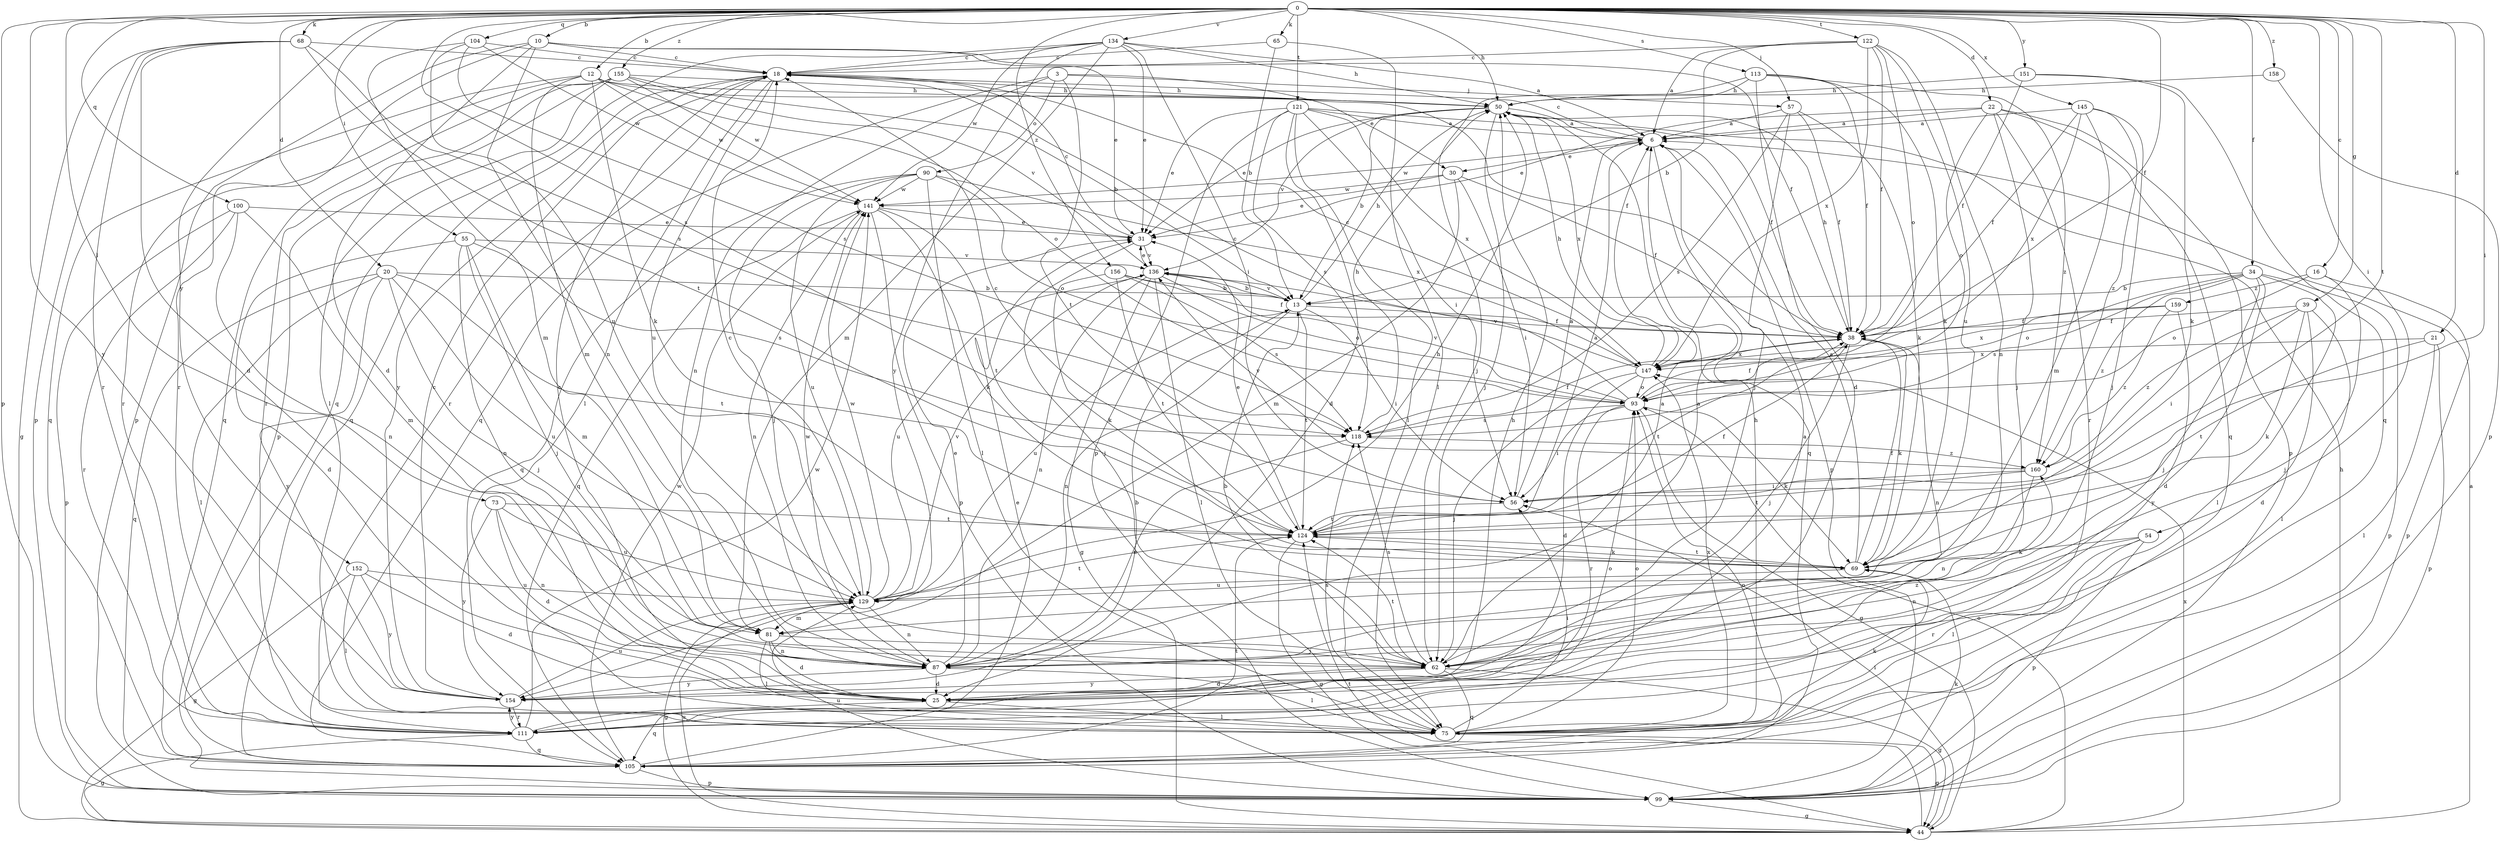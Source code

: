strict digraph  {
0;
3;
6;
10;
12;
13;
16;
18;
20;
21;
22;
25;
30;
31;
34;
38;
39;
44;
50;
54;
55;
56;
57;
62;
65;
68;
69;
73;
75;
81;
87;
90;
93;
99;
100;
104;
105;
111;
113;
118;
121;
122;
124;
129;
134;
136;
141;
145;
147;
151;
152;
154;
155;
156;
158;
159;
160;
0 -> 10  [label=b];
0 -> 12  [label=b];
0 -> 16  [label=c];
0 -> 20  [label=d];
0 -> 21  [label=d];
0 -> 22  [label=d];
0 -> 34  [label=f];
0 -> 38  [label=f];
0 -> 39  [label=g];
0 -> 50  [label=h];
0 -> 54  [label=i];
0 -> 55  [label=i];
0 -> 56  [label=i];
0 -> 57  [label=j];
0 -> 65  [label=k];
0 -> 68  [label=k];
0 -> 73  [label=l];
0 -> 99  [label=p];
0 -> 100  [label=q];
0 -> 104  [label=q];
0 -> 113  [label=s];
0 -> 118  [label=s];
0 -> 121  [label=t];
0 -> 122  [label=t];
0 -> 124  [label=t];
0 -> 134  [label=v];
0 -> 145  [label=x];
0 -> 151  [label=y];
0 -> 152  [label=y];
0 -> 154  [label=y];
0 -> 155  [label=z];
0 -> 156  [label=z];
0 -> 158  [label=z];
3 -> 30  [label=e];
3 -> 57  [label=j];
3 -> 87  [label=n];
3 -> 90  [label=o];
3 -> 105  [label=q];
3 -> 124  [label=t];
6 -> 18  [label=c];
6 -> 30  [label=e];
6 -> 99  [label=p];
6 -> 105  [label=q];
6 -> 141  [label=w];
10 -> 18  [label=c];
10 -> 25  [label=d];
10 -> 31  [label=e];
10 -> 38  [label=f];
10 -> 87  [label=n];
10 -> 99  [label=p];
10 -> 111  [label=r];
12 -> 38  [label=f];
12 -> 50  [label=h];
12 -> 69  [label=k];
12 -> 81  [label=m];
12 -> 93  [label=o];
12 -> 105  [label=q];
12 -> 111  [label=r];
12 -> 141  [label=w];
13 -> 38  [label=f];
13 -> 50  [label=h];
13 -> 56  [label=i];
13 -> 87  [label=n];
13 -> 124  [label=t];
13 -> 129  [label=u];
13 -> 136  [label=v];
16 -> 62  [label=j];
16 -> 93  [label=o];
16 -> 99  [label=p];
16 -> 159  [label=z];
18 -> 50  [label=h];
18 -> 75  [label=l];
18 -> 105  [label=q];
18 -> 111  [label=r];
18 -> 129  [label=u];
18 -> 154  [label=y];
20 -> 13  [label=b];
20 -> 62  [label=j];
20 -> 75  [label=l];
20 -> 105  [label=q];
20 -> 124  [label=t];
20 -> 129  [label=u];
20 -> 154  [label=y];
21 -> 75  [label=l];
21 -> 99  [label=p];
21 -> 124  [label=t];
21 -> 147  [label=x];
22 -> 6  [label=a];
22 -> 31  [label=e];
22 -> 62  [label=j];
22 -> 93  [label=o];
22 -> 99  [label=p];
22 -> 105  [label=q];
22 -> 111  [label=r];
25 -> 18  [label=c];
25 -> 75  [label=l];
25 -> 105  [label=q];
25 -> 160  [label=z];
30 -> 31  [label=e];
30 -> 38  [label=f];
30 -> 56  [label=i];
30 -> 81  [label=m];
30 -> 141  [label=w];
31 -> 18  [label=c];
31 -> 62  [label=j];
31 -> 136  [label=v];
34 -> 13  [label=b];
34 -> 25  [label=d];
34 -> 62  [label=j];
34 -> 75  [label=l];
34 -> 93  [label=o];
34 -> 99  [label=p];
34 -> 118  [label=s];
34 -> 160  [label=z];
38 -> 50  [label=h];
38 -> 62  [label=j];
38 -> 69  [label=k];
38 -> 87  [label=n];
38 -> 124  [label=t];
38 -> 147  [label=x];
39 -> 25  [label=d];
39 -> 38  [label=f];
39 -> 56  [label=i];
39 -> 69  [label=k];
39 -> 75  [label=l];
39 -> 160  [label=z];
44 -> 6  [label=a];
44 -> 50  [label=h];
44 -> 56  [label=i];
44 -> 93  [label=o];
44 -> 124  [label=t];
44 -> 129  [label=u];
44 -> 147  [label=x];
50 -> 6  [label=a];
50 -> 13  [label=b];
50 -> 31  [label=e];
50 -> 62  [label=j];
50 -> 136  [label=v];
50 -> 147  [label=x];
54 -> 69  [label=k];
54 -> 75  [label=l];
54 -> 87  [label=n];
54 -> 99  [label=p];
54 -> 111  [label=r];
55 -> 25  [label=d];
55 -> 62  [label=j];
55 -> 81  [label=m];
55 -> 87  [label=n];
55 -> 118  [label=s];
55 -> 136  [label=v];
56 -> 6  [label=a];
56 -> 18  [label=c];
56 -> 124  [label=t];
57 -> 6  [label=a];
57 -> 38  [label=f];
57 -> 62  [label=j];
57 -> 69  [label=k];
57 -> 118  [label=s];
62 -> 6  [label=a];
62 -> 13  [label=b];
62 -> 25  [label=d];
62 -> 44  [label=g];
62 -> 105  [label=q];
62 -> 118  [label=s];
62 -> 124  [label=t];
62 -> 154  [label=y];
65 -> 13  [label=b];
65 -> 18  [label=c];
65 -> 75  [label=l];
68 -> 18  [label=c];
68 -> 25  [label=d];
68 -> 44  [label=g];
68 -> 99  [label=p];
68 -> 111  [label=r];
68 -> 118  [label=s];
68 -> 124  [label=t];
69 -> 6  [label=a];
69 -> 38  [label=f];
69 -> 124  [label=t];
69 -> 129  [label=u];
73 -> 25  [label=d];
73 -> 87  [label=n];
73 -> 124  [label=t];
73 -> 129  [label=u];
73 -> 154  [label=y];
75 -> 44  [label=g];
75 -> 50  [label=h];
75 -> 56  [label=i];
75 -> 69  [label=k];
75 -> 93  [label=o];
75 -> 118  [label=s];
75 -> 147  [label=x];
81 -> 25  [label=d];
81 -> 62  [label=j];
81 -> 75  [label=l];
81 -> 87  [label=n];
87 -> 6  [label=a];
87 -> 25  [label=d];
87 -> 31  [label=e];
87 -> 75  [label=l];
87 -> 141  [label=w];
87 -> 154  [label=y];
90 -> 62  [label=j];
90 -> 75  [label=l];
90 -> 93  [label=o];
90 -> 105  [label=q];
90 -> 129  [label=u];
90 -> 141  [label=w];
90 -> 147  [label=x];
93 -> 18  [label=c];
93 -> 38  [label=f];
93 -> 44  [label=g];
93 -> 56  [label=i];
93 -> 69  [label=k];
93 -> 111  [label=r];
93 -> 118  [label=s];
93 -> 136  [label=v];
99 -> 44  [label=g];
99 -> 69  [label=k];
99 -> 129  [label=u];
100 -> 31  [label=e];
100 -> 81  [label=m];
100 -> 87  [label=n];
100 -> 99  [label=p];
100 -> 111  [label=r];
104 -> 18  [label=c];
104 -> 81  [label=m];
104 -> 118  [label=s];
104 -> 129  [label=u];
104 -> 141  [label=w];
105 -> 31  [label=e];
105 -> 93  [label=o];
105 -> 99  [label=p];
105 -> 124  [label=t];
105 -> 141  [label=w];
111 -> 6  [label=a];
111 -> 44  [label=g];
111 -> 50  [label=h];
111 -> 93  [label=o];
111 -> 105  [label=q];
111 -> 141  [label=w];
111 -> 154  [label=y];
113 -> 25  [label=d];
113 -> 38  [label=f];
113 -> 50  [label=h];
113 -> 62  [label=j];
113 -> 69  [label=k];
113 -> 160  [label=z];
118 -> 38  [label=f];
118 -> 50  [label=h];
118 -> 87  [label=n];
118 -> 160  [label=z];
121 -> 6  [label=a];
121 -> 25  [label=d];
121 -> 31  [label=e];
121 -> 38  [label=f];
121 -> 56  [label=i];
121 -> 75  [label=l];
121 -> 99  [label=p];
121 -> 118  [label=s];
121 -> 147  [label=x];
122 -> 6  [label=a];
122 -> 13  [label=b];
122 -> 18  [label=c];
122 -> 38  [label=f];
122 -> 87  [label=n];
122 -> 93  [label=o];
122 -> 129  [label=u];
122 -> 147  [label=x];
124 -> 6  [label=a];
124 -> 31  [label=e];
124 -> 38  [label=f];
124 -> 44  [label=g];
124 -> 69  [label=k];
129 -> 18  [label=c];
129 -> 44  [label=g];
129 -> 50  [label=h];
129 -> 81  [label=m];
129 -> 87  [label=n];
129 -> 124  [label=t];
129 -> 136  [label=v];
129 -> 141  [label=w];
134 -> 6  [label=a];
134 -> 18  [label=c];
134 -> 31  [label=e];
134 -> 50  [label=h];
134 -> 56  [label=i];
134 -> 81  [label=m];
134 -> 105  [label=q];
134 -> 141  [label=w];
134 -> 154  [label=y];
136 -> 13  [label=b];
136 -> 31  [label=e];
136 -> 44  [label=g];
136 -> 75  [label=l];
136 -> 87  [label=n];
136 -> 93  [label=o];
136 -> 129  [label=u];
141 -> 31  [label=e];
141 -> 69  [label=k];
141 -> 87  [label=n];
141 -> 99  [label=p];
141 -> 105  [label=q];
141 -> 124  [label=t];
145 -> 6  [label=a];
145 -> 38  [label=f];
145 -> 62  [label=j];
145 -> 81  [label=m];
145 -> 147  [label=x];
145 -> 160  [label=z];
147 -> 18  [label=c];
147 -> 25  [label=d];
147 -> 50  [label=h];
147 -> 62  [label=j];
147 -> 93  [label=o];
147 -> 136  [label=v];
151 -> 38  [label=f];
151 -> 50  [label=h];
151 -> 69  [label=k];
151 -> 105  [label=q];
152 -> 25  [label=d];
152 -> 44  [label=g];
152 -> 75  [label=l];
152 -> 129  [label=u];
152 -> 154  [label=y];
154 -> 13  [label=b];
154 -> 18  [label=c];
154 -> 111  [label=r];
154 -> 129  [label=u];
155 -> 13  [label=b];
155 -> 50  [label=h];
155 -> 75  [label=l];
155 -> 99  [label=p];
155 -> 105  [label=q];
155 -> 111  [label=r];
155 -> 136  [label=v];
155 -> 141  [label=w];
156 -> 13  [label=b];
156 -> 38  [label=f];
156 -> 69  [label=k];
156 -> 118  [label=s];
156 -> 124  [label=t];
158 -> 50  [label=h];
158 -> 99  [label=p];
159 -> 38  [label=f];
159 -> 147  [label=x];
159 -> 154  [label=y];
159 -> 160  [label=z];
160 -> 56  [label=i];
160 -> 87  [label=n];
160 -> 124  [label=t];
160 -> 136  [label=v];
}
